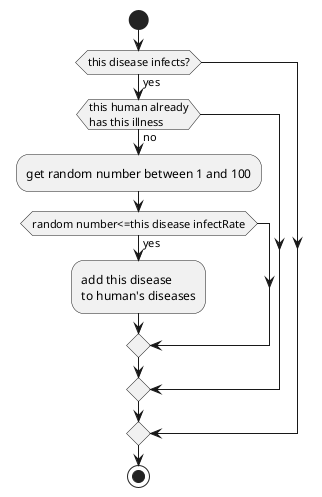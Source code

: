 @startuml infect_neighbour_11052020

start
if (this disease infects?) then (yes)
    if (this human already\nhas this illness) then (no)
        :get random number between 1 and 100;
        if (random number<=this disease infectRate) then (yes)
            :add this disease\nto human's diseases;
        endif
    endif
endif
stop

@enduml